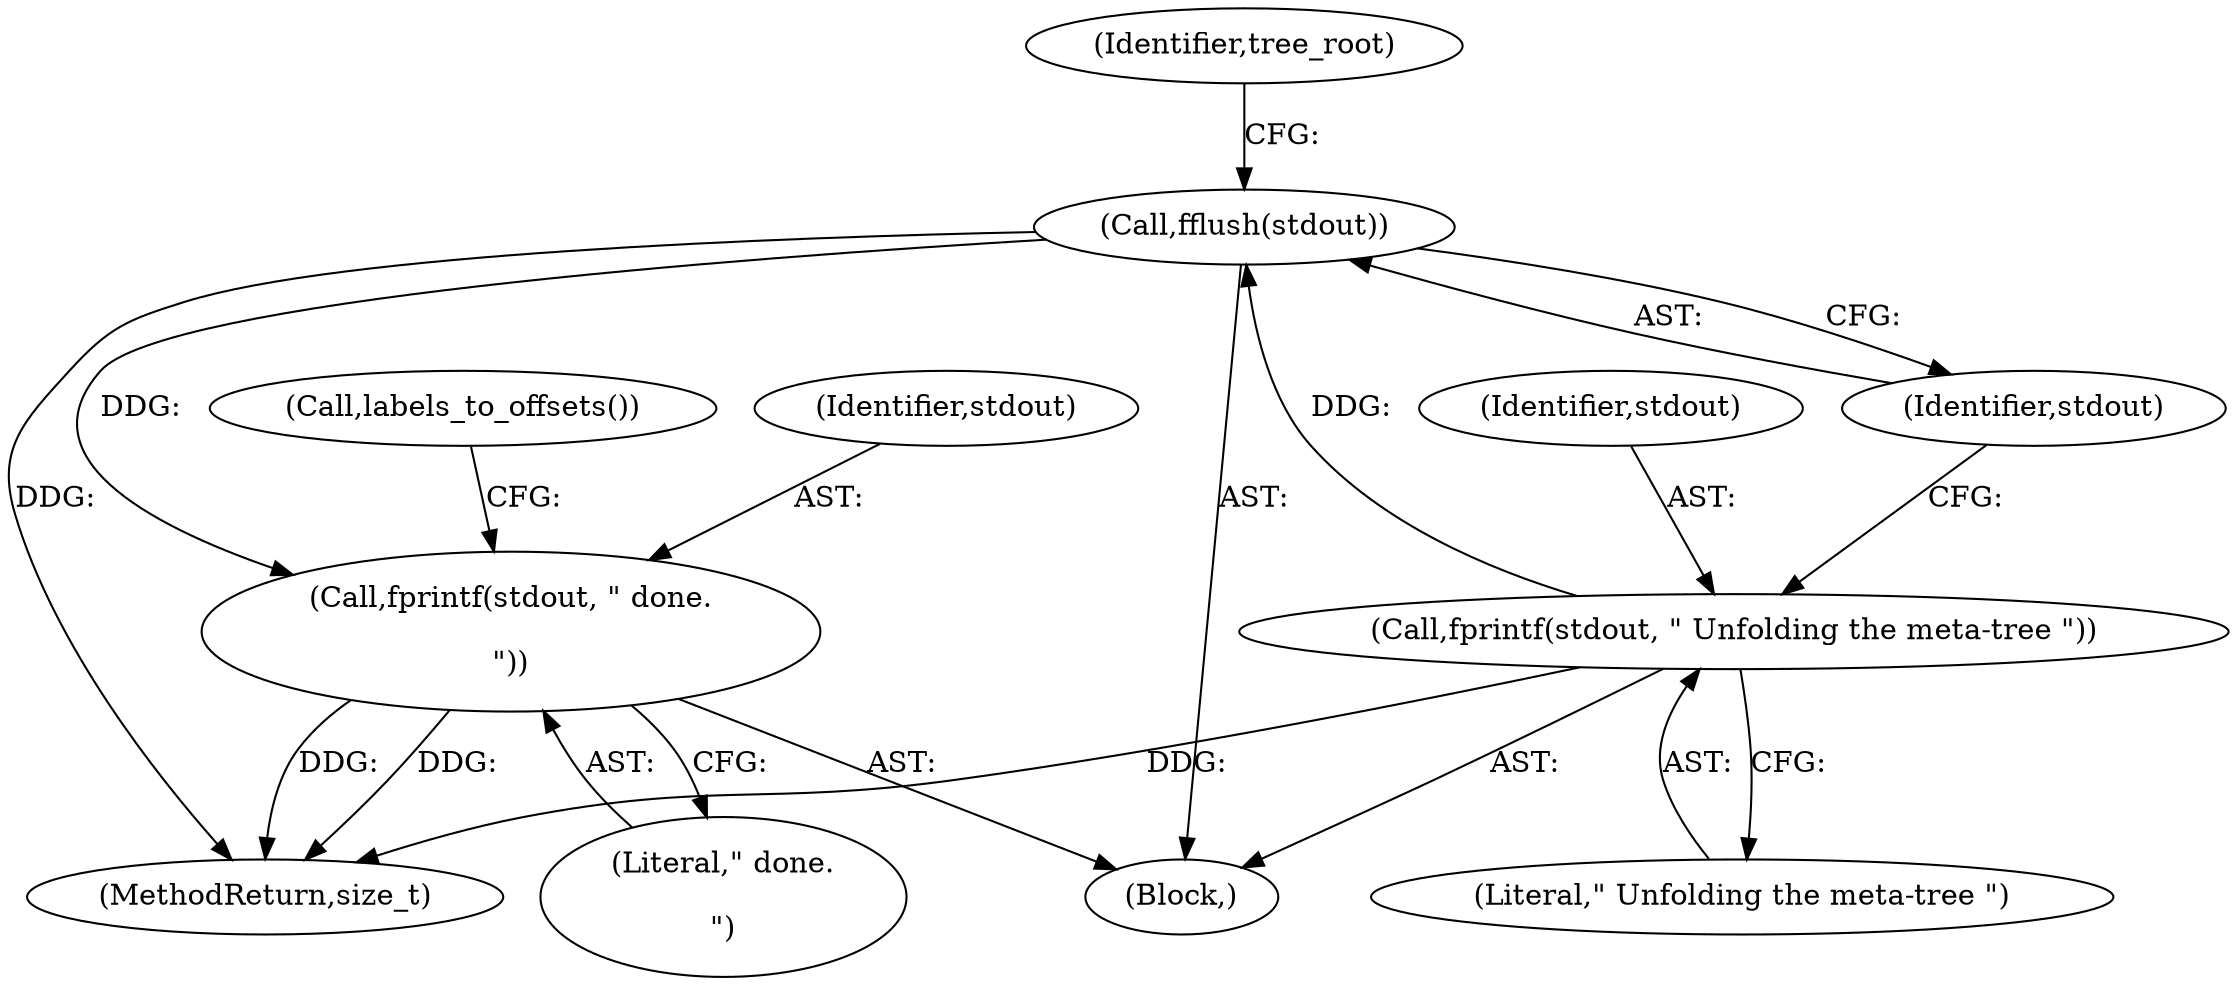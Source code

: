 digraph "0_ettercap_626dc56686f15f2dda13c48f78c2a666cb6d8506@API" {
"1000133" [label="(Call,fprintf(stdout, \" done.\n\n\"))"];
"1000128" [label="(Call,fflush(stdout))"];
"1000125" [label="(Call,fprintf(stdout, \" Unfolding the meta-tree \"))"];
"1000109" [label="(Block,)"];
"1000135" [label="(Literal,\" done.\n\n\")"];
"1000132" [label="(Identifier,tree_root)"];
"1000126" [label="(Identifier,stdout)"];
"1000136" [label="(Call,labels_to_offsets())"];
"1000133" [label="(Call,fprintf(stdout, \" done.\n\n\"))"];
"1000125" [label="(Call,fprintf(stdout, \" Unfolding the meta-tree \"))"];
"1000187" [label="(MethodReturn,size_t)"];
"1000128" [label="(Call,fflush(stdout))"];
"1000129" [label="(Identifier,stdout)"];
"1000134" [label="(Identifier,stdout)"];
"1000127" [label="(Literal,\" Unfolding the meta-tree \")"];
"1000133" -> "1000109"  [label="AST: "];
"1000133" -> "1000135"  [label="CFG: "];
"1000134" -> "1000133"  [label="AST: "];
"1000135" -> "1000133"  [label="AST: "];
"1000136" -> "1000133"  [label="CFG: "];
"1000133" -> "1000187"  [label="DDG: "];
"1000133" -> "1000187"  [label="DDG: "];
"1000128" -> "1000133"  [label="DDG: "];
"1000128" -> "1000109"  [label="AST: "];
"1000128" -> "1000129"  [label="CFG: "];
"1000129" -> "1000128"  [label="AST: "];
"1000132" -> "1000128"  [label="CFG: "];
"1000128" -> "1000187"  [label="DDG: "];
"1000125" -> "1000128"  [label="DDG: "];
"1000125" -> "1000109"  [label="AST: "];
"1000125" -> "1000127"  [label="CFG: "];
"1000126" -> "1000125"  [label="AST: "];
"1000127" -> "1000125"  [label="AST: "];
"1000129" -> "1000125"  [label="CFG: "];
"1000125" -> "1000187"  [label="DDG: "];
}

